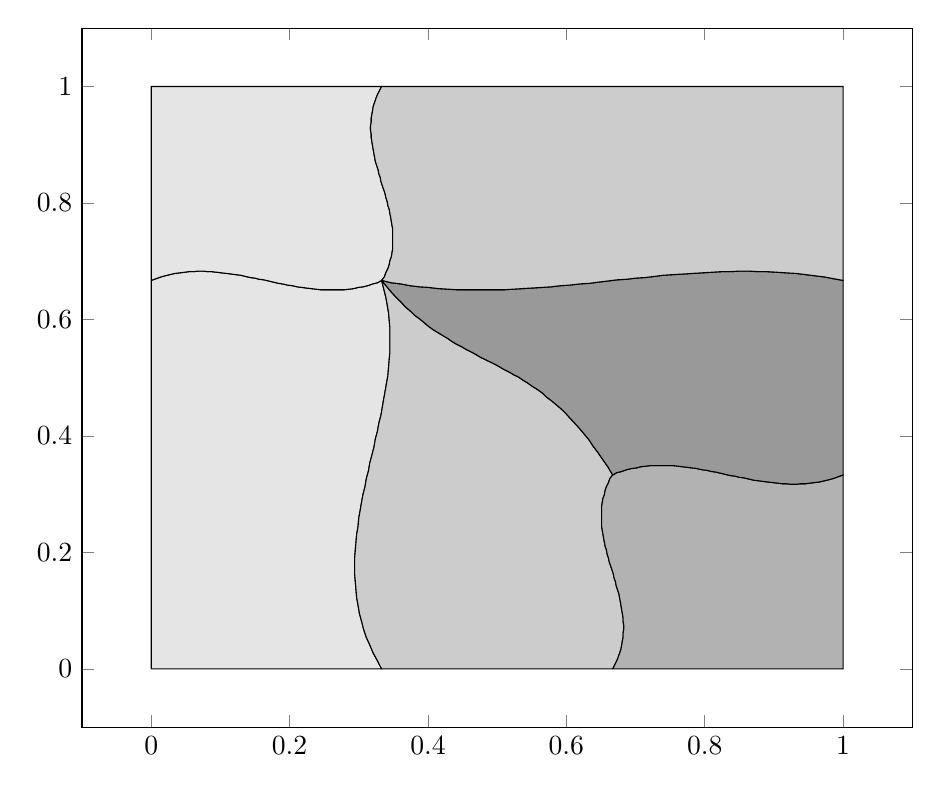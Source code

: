 \begin{tikzpicture}%
\begin{axis}[width=1\textwidth]%
\addplot[fill=gray!20] coordinates {%
(0.0,0.0)%
(0.007,0.0)%
(0.014,0.0)%
(0.02,0.0)%
(0.027,0.0)%
(0.034,0.0)%
(0.041,0.0)%
(0.048,0.0)%
(0.054,0.0)%
(0.061,0.0)%
(0.068,0.0)%
(0.075,0.0)%
(0.082,0.0)%
(0.088,0.0)%
(0.095,0.0)%
(0.102,0.0)%
(0.109,0.0)%
(0.116,0.0)%
(0.122,0.0)%
(0.129,0.0)%
(0.136,0.0)%
(0.143,0.0)%
(0.15,0.0)%
(0.156,0.0)%
(0.163,0.0)%
(0.17,0.0)%
(0.177,0.0)%
(0.184,0.0)%
(0.19,0.0)%
(0.197,0.0)%
(0.204,0.0)%
(0.211,0.0)%
(0.218,0.0)%
(0.224,0.0)%
(0.231,0.0)%
(0.238,0.0)%
(0.245,0.0)%
(0.252,0.0)%
(0.259,0.0)%
(0.265,0.0)%
(0.272,0.0)%
(0.279,0.0)%
(0.286,0.0)%
(0.293,0.0)%
(0.299,0.0)%
(0.306,0.0)%
(0.313,0.0)%
(0.32,0.0)%
(0.327,0.0)%
(0.333,0.0)%
(0.333,0.0)%
(0.327,0.014)%
(0.321,0.027)%
(0.316,0.041)%
(0.311,0.054)%
(0.307,0.068)%
(0.304,0.082)%
(0.301,0.095)%
(0.299,0.109)%
(0.297,0.122)%
(0.296,0.136)%
(0.295,0.15)%
(0.294,0.163)%
(0.294,0.177)%
(0.294,0.19)%
(0.295,0.204)%
(0.296,0.218)%
(0.297,0.231)%
(0.299,0.245)%
(0.3,0.259)%
(0.302,0.272)%
(0.304,0.286)%
(0.306,0.299)%
(0.309,0.313)%
(0.311,0.327)%
(0.314,0.34)%
(0.316,0.354)%
(0.319,0.367)%
(0.322,0.381)%
(0.324,0.395)%
(0.327,0.408)%
(0.329,0.422)%
(0.332,0.435)%
(0.334,0.449)%
(0.336,0.463)%
(0.338,0.476)%
(0.34,0.49)%
(0.342,0.503)%
(0.343,0.517)%
(0.344,0.531)%
(0.345,0.544)%
(0.345,0.558)%
(0.345,0.571)%
(0.345,0.585)%
(0.344,0.599)%
(0.343,0.612)%
(0.341,0.626)%
(0.339,0.639)%
(0.336,0.653)%
(0.333,0.667)%
(0.333,0.667)%
(0.327,0.663)%
(0.32,0.661)%
(0.313,0.658)%
(0.306,0.656)%
(0.299,0.655)%
(0.293,0.653)%
(0.286,0.652)%
(0.279,0.651)%
(0.272,0.651)%
(0.265,0.651)%
(0.259,0.651)%
(0.252,0.651)%
(0.245,0.651)%
(0.238,0.652)%
(0.231,0.653)%
(0.224,0.654)%
(0.218,0.655)%
(0.211,0.656)%
(0.204,0.658)%
(0.197,0.659)%
(0.19,0.661)%
(0.184,0.662)%
(0.177,0.664)%
(0.17,0.666)%
(0.163,0.668)%
(0.156,0.669)%
(0.15,0.671)%
(0.143,0.672)%
(0.136,0.674)%
(0.129,0.676)%
(0.122,0.677)%
(0.116,0.678)%
(0.109,0.679)%
(0.102,0.68)%
(0.095,0.681)%
(0.088,0.682)%
(0.082,0.682)%
(0.075,0.683)%
(0.068,0.683)%
(0.061,0.682)%
(0.054,0.682)%
(0.048,0.681)%
(0.041,0.68)%
(0.034,0.679)%
(0.027,0.677)%
(0.02,0.675)%
(0.014,0.673)%
(0.007,0.67)%
(0.0,0.667)%
(0.0,0.667)%
(0.0,0.653)%
(0.0,0.639)%
(0.0,0.626)%
(0.0,0.612)%
(0.0,0.599)%
(0.0,0.585)%
(0.0,0.571)%
(0.0,0.558)%
(0.0,0.544)%
(0.0,0.531)%
(0.0,0.517)%
(0.0,0.503)%
(0.0,0.49)%
(0.0,0.476)%
(0.0,0.463)%
(0.0,0.449)%
(0.0,0.435)%
(0.0,0.422)%
(0.0,0.408)%
(0.0,0.395)%
(0.0,0.381)%
(0.0,0.367)%
(0.0,0.354)%
(0.0,0.34)%
(0.0,0.327)%
(0.0,0.313)%
(0.0,0.299)%
(0.0,0.286)%
(0.0,0.272)%
(0.0,0.259)%
(0.0,0.245)%
(0.0,0.231)%
(0.0,0.218)%
(0.0,0.204)%
(0.0,0.19)%
(0.0,0.177)%
(0.0,0.163)%
(0.0,0.15)%
(0.0,0.136)%
(0.0,0.122)%
(0.0,0.109)%
(0.0,0.095)%
(0.0,0.082)%
(0.0,0.068)%
(0.0,0.054)%
(0.0,0.041)%
(0.0,0.027)%
(0.0,0.014)%
(0.0,0.0)%
};%
%
%
\addplot[fill=gray!40] coordinates {%
(0.333,0.0)%
(0.34,0.0)%
(0.347,0.0)%
(0.354,0.0)%
(0.361,0.0)%
(0.367,0.0)%
(0.374,0.0)%
(0.381,0.0)%
(0.388,0.0)%
(0.395,0.0)%
(0.401,0.0)%
(0.408,0.0)%
(0.415,0.0)%
(0.422,0.0)%
(0.429,0.0)%
(0.435,0.0)%
(0.442,0.0)%
(0.449,0.0)%
(0.456,0.0)%
(0.463,0.0)%
(0.469,0.0)%
(0.476,0.0)%
(0.483,0.0)%
(0.49,0.0)%
(0.497,0.0)%
(0.503,0.0)%
(0.51,0.0)%
(0.517,0.0)%
(0.524,0.0)%
(0.531,0.0)%
(0.537,0.0)%
(0.544,0.0)%
(0.551,0.0)%
(0.558,0.0)%
(0.565,0.0)%
(0.571,0.0)%
(0.578,0.0)%
(0.585,0.0)%
(0.592,0.0)%
(0.599,0.0)%
(0.605,0.0)%
(0.612,0.0)%
(0.619,0.0)%
(0.626,0.0)%
(0.633,0.0)%
(0.639,0.0)%
(0.646,0.0)%
(0.653,0.0)%
(0.66,0.0)%
(0.667,0.0)%
(0.667,0.0)%
(0.67,0.007)%
(0.673,0.014)%
(0.675,0.02)%
(0.677,0.027)%
(0.679,0.034)%
(0.68,0.041)%
(0.681,0.048)%
(0.682,0.054)%
(0.682,0.061)%
(0.683,0.068)%
(0.683,0.075)%
(0.682,0.082)%
(0.682,0.088)%
(0.681,0.095)%
(0.68,0.102)%
(0.679,0.109)%
(0.678,0.116)%
(0.677,0.122)%
(0.676,0.129)%
(0.674,0.136)%
(0.672,0.143)%
(0.671,0.15)%
(0.669,0.156)%
(0.668,0.163)%
(0.666,0.17)%
(0.664,0.177)%
(0.662,0.184)%
(0.661,0.19)%
(0.659,0.197)%
(0.658,0.204)%
(0.656,0.211)%
(0.655,0.218)%
(0.654,0.224)%
(0.653,0.231)%
(0.652,0.238)%
(0.651,0.245)%
(0.651,0.252)%
(0.651,0.259)%
(0.651,0.265)%
(0.651,0.272)%
(0.651,0.279)%
(0.652,0.286)%
(0.653,0.293)%
(0.655,0.299)%
(0.656,0.306)%
(0.658,0.313)%
(0.661,0.32)%
(0.663,0.327)%
(0.667,0.333)%
(0.667,0.333)%
(0.66,0.347)%
(0.653,0.359)%
(0.646,0.371)%
(0.639,0.382)%
(0.633,0.393)%
(0.626,0.403)%
(0.619,0.413)%
(0.612,0.422)%
(0.605,0.431)%
(0.599,0.439)%
(0.592,0.447)%
(0.585,0.454)%
(0.578,0.461)%
(0.571,0.467)%
(0.565,0.474)%
(0.558,0.48)%
(0.551,0.485)%
(0.544,0.491)%
(0.537,0.496)%
(0.531,0.501)%
(0.524,0.505)%
(0.517,0.51)%
(0.51,0.514)%
(0.503,0.519)%
(0.497,0.523)%
(0.49,0.527)%
(0.483,0.531)%
(0.476,0.535)%
(0.469,0.54)%
(0.463,0.544)%
(0.456,0.548)%
(0.449,0.553)%
(0.442,0.557)%
(0.435,0.562)%
(0.429,0.567)%
(0.422,0.572)%
(0.415,0.577)%
(0.408,0.582)%
(0.401,0.588)%
(0.395,0.594)%
(0.388,0.601)%
(0.381,0.607)%
(0.374,0.615)%
(0.367,0.622)%
(0.361,0.63)%
(0.354,0.638)%
(0.347,0.647)%
(0.34,0.657)%
(0.333,0.667)%
(0.333,0.667)%
(0.336,0.653)%
(0.339,0.639)%
(0.341,0.626)%
(0.343,0.612)%
(0.344,0.599)%
(0.345,0.585)%
(0.345,0.571)%
(0.345,0.558)%
(0.345,0.544)%
(0.344,0.531)%
(0.343,0.517)%
(0.342,0.503)%
(0.34,0.49)%
(0.338,0.476)%
(0.336,0.463)%
(0.334,0.449)%
(0.332,0.435)%
(0.329,0.422)%
(0.327,0.408)%
(0.324,0.395)%
(0.322,0.381)%
(0.319,0.367)%
(0.316,0.354)%
(0.314,0.34)%
(0.311,0.327)%
(0.309,0.313)%
(0.306,0.299)%
(0.304,0.286)%
(0.302,0.272)%
(0.3,0.259)%
(0.299,0.245)%
(0.297,0.231)%
(0.296,0.218)%
(0.295,0.204)%
(0.294,0.19)%
(0.294,0.177)%
(0.294,0.163)%
(0.295,0.15)%
(0.296,0.136)%
(0.297,0.122)%
(0.299,0.109)%
(0.301,0.095)%
(0.304,0.082)%
(0.307,0.068)%
(0.311,0.054)%
(0.316,0.041)%
(0.321,0.027)%
(0.327,0.014)%
(0.333,0.0)%
};%
%
%
\addplot[fill=gray!60] coordinates {%
(0.667,0.0)%
(0.673,0.0)%
(0.68,0.0)%
(0.687,0.0)%
(0.694,0.0)%
(0.701,0.0)%
(0.707,0.0)%
(0.714,0.0)%
(0.721,0.0)%
(0.728,0.0)%
(0.735,0.0)%
(0.741,0.0)%
(0.748,0.0)%
(0.755,0.0)%
(0.762,0.0)%
(0.769,0.0)%
(0.776,0.0)%
(0.782,0.0)%
(0.789,0.0)%
(0.796,0.0)%
(0.803,0.0)%
(0.81,0.0)%
(0.816,0.0)%
(0.823,0.0)%
(0.83,0.0)%
(0.837,0.0)%
(0.844,0.0)%
(0.85,0.0)%
(0.857,0.0)%
(0.864,0.0)%
(0.871,0.0)%
(0.878,0.0)%
(0.884,0.0)%
(0.891,0.0)%
(0.898,0.0)%
(0.905,0.0)%
(0.912,0.0)%
(0.918,0.0)%
(0.925,0.0)%
(0.932,0.0)%
(0.939,0.0)%
(0.946,0.0)%
(0.952,0.0)%
(0.959,0.0)%
(0.966,0.0)%
(0.973,0.0)%
(0.98,0.0)%
(0.986,0.0)%
(0.993,0.0)%
(1.0,0.0)%
(1.0,0.0)%
(1.0,0.007)%
(1.0,0.014)%
(1.0,0.02)%
(1.0,0.027)%
(1.0,0.034)%
(1.0,0.041)%
(1.0,0.048)%
(1.0,0.054)%
(1.0,0.061)%
(1.0,0.068)%
(1.0,0.075)%
(1.0,0.082)%
(1.0,0.088)%
(1.0,0.095)%
(1.0,0.102)%
(1.0,0.109)%
(1.0,0.116)%
(1.0,0.122)%
(1.0,0.129)%
(1.0,0.136)%
(1.0,0.143)%
(1.0,0.15)%
(1.0,0.156)%
(1.0,0.163)%
(1.0,0.17)%
(1.0,0.177)%
(1.0,0.184)%
(1.0,0.19)%
(1.0,0.197)%
(1.0,0.204)%
(1.0,0.211)%
(1.0,0.218)%
(1.0,0.224)%
(1.0,0.231)%
(1.0,0.238)%
(1.0,0.245)%
(1.0,0.252)%
(1.0,0.259)%
(1.0,0.265)%
(1.0,0.272)%
(1.0,0.279)%
(1.0,0.286)%
(1.0,0.293)%
(1.0,0.299)%
(1.0,0.306)%
(1.0,0.313)%
(1.0,0.32)%
(1.0,0.327)%
(1.0,0.333)%
(1.0,0.333)%
(0.993,0.33)%
(0.986,0.327)%
(0.98,0.325)%
(0.973,0.323)%
(0.966,0.321)%
(0.959,0.32)%
(0.952,0.319)%
(0.946,0.318)%
(0.939,0.318)%
(0.932,0.317)%
(0.925,0.317)%
(0.918,0.318)%
(0.912,0.318)%
(0.905,0.319)%
(0.898,0.32)%
(0.891,0.321)%
(0.884,0.322)%
(0.878,0.323)%
(0.871,0.324)%
(0.864,0.326)%
(0.857,0.328)%
(0.85,0.329)%
(0.844,0.331)%
(0.837,0.332)%
(0.83,0.334)%
(0.823,0.336)%
(0.816,0.338)%
(0.81,0.339)%
(0.803,0.341)%
(0.796,0.342)%
(0.789,0.344)%
(0.782,0.345)%
(0.776,0.346)%
(0.769,0.347)%
(0.762,0.348)%
(0.755,0.349)%
(0.748,0.349)%
(0.741,0.349)%
(0.735,0.349)%
(0.728,0.349)%
(0.721,0.349)%
(0.714,0.348)%
(0.707,0.347)%
(0.701,0.345)%
(0.694,0.344)%
(0.687,0.342)%
(0.68,0.339)%
(0.673,0.337)%
(0.667,0.333)%
(0.667,0.333)%
(0.663,0.327)%
(0.661,0.32)%
(0.658,0.313)%
(0.656,0.306)%
(0.655,0.299)%
(0.653,0.293)%
(0.652,0.286)%
(0.651,0.279)%
(0.651,0.272)%
(0.651,0.265)%
(0.651,0.259)%
(0.651,0.252)%
(0.651,0.245)%
(0.652,0.238)%
(0.653,0.231)%
(0.654,0.224)%
(0.655,0.218)%
(0.656,0.211)%
(0.658,0.204)%
(0.659,0.197)%
(0.661,0.19)%
(0.662,0.184)%
(0.664,0.177)%
(0.666,0.17)%
(0.668,0.163)%
(0.669,0.156)%
(0.671,0.15)%
(0.672,0.143)%
(0.674,0.136)%
(0.676,0.129)%
(0.677,0.122)%
(0.678,0.116)%
(0.679,0.109)%
(0.68,0.102)%
(0.681,0.095)%
(0.682,0.088)%
(0.682,0.082)%
(0.683,0.075)%
(0.683,0.068)%
(0.682,0.061)%
(0.682,0.054)%
(0.681,0.048)%
(0.68,0.041)%
(0.679,0.034)%
(0.677,0.027)%
(0.675,0.02)%
(0.673,0.014)%
(0.67,0.007)%
(0.667,0.0)%
};%
%
%
\addplot[fill=gray!80] coordinates {%
(0.667,0.333)%
(0.673,0.337)%
(0.68,0.339)%
(0.687,0.342)%
(0.694,0.344)%
(0.701,0.345)%
(0.707,0.347)%
(0.714,0.348)%
(0.721,0.349)%
(0.728,0.349)%
(0.735,0.349)%
(0.741,0.349)%
(0.748,0.349)%
(0.755,0.349)%
(0.762,0.348)%
(0.769,0.347)%
(0.776,0.346)%
(0.782,0.345)%
(0.789,0.344)%
(0.796,0.342)%
(0.803,0.341)%
(0.81,0.339)%
(0.816,0.338)%
(0.823,0.336)%
(0.83,0.334)%
(0.837,0.332)%
(0.844,0.331)%
(0.85,0.329)%
(0.857,0.328)%
(0.864,0.326)%
(0.871,0.324)%
(0.878,0.323)%
(0.884,0.322)%
(0.891,0.321)%
(0.898,0.32)%
(0.905,0.319)%
(0.912,0.318)%
(0.918,0.318)%
(0.925,0.317)%
(0.932,0.317)%
(0.939,0.318)%
(0.946,0.318)%
(0.952,0.319)%
(0.959,0.32)%
(0.966,0.321)%
(0.973,0.323)%
(0.98,0.325)%
(0.986,0.327)%
(0.993,0.33)%
(1.0,0.333)%
(1.0,0.333)%
(1.0,0.34)%
(1.0,0.347)%
(1.0,0.354)%
(1.0,0.361)%
(1.0,0.367)%
(1.0,0.374)%
(1.0,0.381)%
(1.0,0.388)%
(1.0,0.395)%
(1.0,0.401)%
(1.0,0.408)%
(1.0,0.415)%
(1.0,0.422)%
(1.0,0.429)%
(1.0,0.435)%
(1.0,0.442)%
(1.0,0.449)%
(1.0,0.456)%
(1.0,0.463)%
(1.0,0.469)%
(1.0,0.476)%
(1.0,0.483)%
(1.0,0.49)%
(1.0,0.497)%
(1.0,0.503)%
(1.0,0.51)%
(1.0,0.517)%
(1.0,0.524)%
(1.0,0.531)%
(1.0,0.537)%
(1.0,0.544)%
(1.0,0.551)%
(1.0,0.558)%
(1.0,0.565)%
(1.0,0.571)%
(1.0,0.578)%
(1.0,0.585)%
(1.0,0.592)%
(1.0,0.599)%
(1.0,0.605)%
(1.0,0.612)%
(1.0,0.619)%
(1.0,0.626)%
(1.0,0.633)%
(1.0,0.639)%
(1.0,0.646)%
(1.0,0.653)%
(1.0,0.66)%
(1.0,0.667)%
(1.0,0.667)%
(0.986,0.67)%
(0.973,0.673)%
(0.959,0.675)%
(0.946,0.677)%
(0.932,0.679)%
(0.918,0.68)%
(0.905,0.681)%
(0.891,0.682)%
(0.878,0.682)%
(0.864,0.683)%
(0.85,0.683)%
(0.837,0.682)%
(0.823,0.682)%
(0.81,0.681)%
(0.796,0.68)%
(0.782,0.679)%
(0.769,0.678)%
(0.755,0.677)%
(0.741,0.676)%
(0.728,0.674)%
(0.714,0.672)%
(0.701,0.671)%
(0.687,0.669)%
(0.673,0.668)%
(0.66,0.666)%
(0.646,0.664)%
(0.633,0.662)%
(0.619,0.661)%
(0.605,0.659)%
(0.592,0.658)%
(0.578,0.656)%
(0.565,0.655)%
(0.551,0.654)%
(0.537,0.653)%
(0.524,0.652)%
(0.51,0.651)%
(0.497,0.651)%
(0.483,0.651)%
(0.469,0.651)%
(0.456,0.651)%
(0.442,0.651)%
(0.429,0.652)%
(0.415,0.653)%
(0.401,0.655)%
(0.388,0.656)%
(0.374,0.658)%
(0.361,0.661)%
(0.347,0.663)%
(0.333,0.667)%
(0.333,0.667)%
(0.34,0.657)%
(0.347,0.647)%
(0.354,0.638)%
(0.361,0.63)%
(0.367,0.622)%
(0.374,0.615)%
(0.381,0.607)%
(0.388,0.601)%
(0.395,0.594)%
(0.401,0.588)%
(0.408,0.582)%
(0.415,0.577)%
(0.422,0.572)%
(0.429,0.567)%
(0.435,0.562)%
(0.442,0.557)%
(0.449,0.553)%
(0.456,0.548)%
(0.463,0.544)%
(0.469,0.54)%
(0.476,0.535)%
(0.483,0.531)%
(0.49,0.527)%
(0.497,0.523)%
(0.503,0.519)%
(0.51,0.514)%
(0.517,0.51)%
(0.524,0.505)%
(0.531,0.501)%
(0.537,0.496)%
(0.544,0.491)%
(0.551,0.485)%
(0.558,0.48)%
(0.565,0.474)%
(0.571,0.467)%
(0.578,0.461)%
(0.585,0.454)%
(0.592,0.447)%
(0.599,0.439)%
(0.605,0.431)%
(0.612,0.422)%
(0.619,0.413)%
(0.626,0.403)%
(0.633,0.393)%
(0.639,0.382)%
(0.646,0.371)%
(0.653,0.359)%
(0.66,0.347)%
(0.667,0.333)%
};%
%
%
\addplot[fill=gray!20] coordinates {%
(0.0,0.667)%
(0.007,0.67)%
(0.014,0.673)%
(0.02,0.675)%
(0.027,0.677)%
(0.034,0.679)%
(0.041,0.68)%
(0.048,0.681)%
(0.054,0.682)%
(0.061,0.682)%
(0.068,0.683)%
(0.075,0.683)%
(0.082,0.682)%
(0.088,0.682)%
(0.095,0.681)%
(0.102,0.68)%
(0.109,0.679)%
(0.116,0.678)%
(0.122,0.677)%
(0.129,0.676)%
(0.136,0.674)%
(0.143,0.672)%
(0.15,0.671)%
(0.156,0.669)%
(0.163,0.668)%
(0.17,0.666)%
(0.177,0.664)%
(0.184,0.662)%
(0.19,0.661)%
(0.197,0.659)%
(0.204,0.658)%
(0.211,0.656)%
(0.218,0.655)%
(0.224,0.654)%
(0.231,0.653)%
(0.238,0.652)%
(0.245,0.651)%
(0.252,0.651)%
(0.259,0.651)%
(0.265,0.651)%
(0.272,0.651)%
(0.279,0.651)%
(0.286,0.652)%
(0.293,0.653)%
(0.299,0.655)%
(0.306,0.656)%
(0.313,0.658)%
(0.32,0.661)%
(0.327,0.663)%
(0.333,0.667)%
(0.333,0.667)%
(0.337,0.673)%
(0.339,0.68)%
(0.342,0.687)%
(0.344,0.694)%
(0.345,0.701)%
(0.347,0.707)%
(0.348,0.714)%
(0.349,0.721)%
(0.349,0.728)%
(0.349,0.735)%
(0.349,0.741)%
(0.349,0.748)%
(0.349,0.755)%
(0.348,0.762)%
(0.347,0.769)%
(0.346,0.776)%
(0.345,0.782)%
(0.344,0.789)%
(0.342,0.796)%
(0.341,0.803)%
(0.339,0.81)%
(0.338,0.816)%
(0.336,0.823)%
(0.334,0.83)%
(0.332,0.837)%
(0.331,0.844)%
(0.329,0.85)%
(0.328,0.857)%
(0.326,0.864)%
(0.324,0.871)%
(0.323,0.878)%
(0.322,0.884)%
(0.321,0.891)%
(0.32,0.898)%
(0.319,0.905)%
(0.318,0.912)%
(0.318,0.918)%
(0.317,0.925)%
(0.317,0.932)%
(0.318,0.939)%
(0.318,0.946)%
(0.319,0.952)%
(0.32,0.959)%
(0.321,0.966)%
(0.323,0.973)%
(0.325,0.98)%
(0.327,0.986)%
(0.33,0.993)%
(0.333,1.0)%
(0.333,1.0)%
(0.327,1.0)%
(0.32,1.0)%
(0.313,1.0)%
(0.306,1.0)%
(0.299,1.0)%
(0.293,1.0)%
(0.286,1.0)%
(0.279,1.0)%
(0.272,1.0)%
(0.265,1.0)%
(0.259,1.0)%
(0.252,1.0)%
(0.245,1.0)%
(0.238,1.0)%
(0.231,1.0)%
(0.224,1.0)%
(0.218,1.0)%
(0.211,1.0)%
(0.204,1.0)%
(0.197,1.0)%
(0.19,1.0)%
(0.184,1.0)%
(0.177,1.0)%
(0.17,1.0)%
(0.163,1.0)%
(0.156,1.0)%
(0.15,1.0)%
(0.143,1.0)%
(0.136,1.0)%
(0.129,1.0)%
(0.122,1.0)%
(0.116,1.0)%
(0.109,1.0)%
(0.102,1.0)%
(0.095,1.0)%
(0.088,1.0)%
(0.082,1.0)%
(0.075,1.0)%
(0.068,1.0)%
(0.061,1.0)%
(0.054,1.0)%
(0.048,1.0)%
(0.041,1.0)%
(0.034,1.0)%
(0.027,1.0)%
(0.02,1.0)%
(0.014,1.0)%
(0.007,1.0)%
(0.0,1.0)%
(0.0,1.0)%
(0.0,0.993)%
(0.0,0.986)%
(0.0,0.98)%
(0.0,0.973)%
(0.0,0.966)%
(0.0,0.959)%
(0.0,0.952)%
(0.0,0.946)%
(0.0,0.939)%
(0.0,0.932)%
(0.0,0.925)%
(0.0,0.918)%
(0.0,0.912)%
(0.0,0.905)%
(0.0,0.898)%
(0.0,0.891)%
(0.0,0.884)%
(0.0,0.878)%
(0.0,0.871)%
(0.0,0.864)%
(0.0,0.857)%
(0.0,0.85)%
(0.0,0.844)%
(0.0,0.837)%
(0.0,0.83)%
(0.0,0.823)%
(0.0,0.816)%
(0.0,0.81)%
(0.0,0.803)%
(0.0,0.796)%
(0.0,0.789)%
(0.0,0.782)%
(0.0,0.776)%
(0.0,0.769)%
(0.0,0.762)%
(0.0,0.755)%
(0.0,0.748)%
(0.0,0.741)%
(0.0,0.735)%
(0.0,0.728)%
(0.0,0.721)%
(0.0,0.714)%
(0.0,0.707)%
(0.0,0.701)%
(0.0,0.694)%
(0.0,0.687)%
(0.0,0.68)%
(0.0,0.673)%
(0.0,0.667)%
};%
%
%
\addplot[fill=gray!40] coordinates {%
(0.333,0.667)%
(0.347,0.663)%
(0.361,0.661)%
(0.374,0.658)%
(0.388,0.656)%
(0.401,0.655)%
(0.415,0.653)%
(0.429,0.652)%
(0.442,0.651)%
(0.456,0.651)%
(0.469,0.651)%
(0.483,0.651)%
(0.497,0.651)%
(0.51,0.651)%
(0.524,0.652)%
(0.537,0.653)%
(0.551,0.654)%
(0.565,0.655)%
(0.578,0.656)%
(0.592,0.658)%
(0.605,0.659)%
(0.619,0.661)%
(0.633,0.662)%
(0.646,0.664)%
(0.66,0.666)%
(0.673,0.668)%
(0.687,0.669)%
(0.701,0.671)%
(0.714,0.672)%
(0.728,0.674)%
(0.741,0.676)%
(0.755,0.677)%
(0.769,0.678)%
(0.782,0.679)%
(0.796,0.68)%
(0.81,0.681)%
(0.823,0.682)%
(0.837,0.682)%
(0.85,0.683)%
(0.864,0.683)%
(0.878,0.682)%
(0.891,0.682)%
(0.905,0.681)%
(0.918,0.68)%
(0.932,0.679)%
(0.946,0.677)%
(0.959,0.675)%
(0.973,0.673)%
(0.986,0.67)%
(1.0,0.667)%
(1.0,0.667)%
(1.0,0.673)%
(1.0,0.68)%
(1.0,0.687)%
(1.0,0.694)%
(1.0,0.701)%
(1.0,0.707)%
(1.0,0.714)%
(1.0,0.721)%
(1.0,0.728)%
(1.0,0.735)%
(1.0,0.741)%
(1.0,0.748)%
(1.0,0.755)%
(1.0,0.762)%
(1.0,0.769)%
(1.0,0.776)%
(1.0,0.782)%
(1.0,0.789)%
(1.0,0.796)%
(1.0,0.803)%
(1.0,0.81)%
(1.0,0.816)%
(1.0,0.823)%
(1.0,0.83)%
(1.0,0.837)%
(1.0,0.844)%
(1.0,0.85)%
(1.0,0.857)%
(1.0,0.864)%
(1.0,0.871)%
(1.0,0.878)%
(1.0,0.884)%
(1.0,0.891)%
(1.0,0.898)%
(1.0,0.905)%
(1.0,0.912)%
(1.0,0.918)%
(1.0,0.925)%
(1.0,0.932)%
(1.0,0.939)%
(1.0,0.946)%
(1.0,0.952)%
(1.0,0.959)%
(1.0,0.966)%
(1.0,0.973)%
(1.0,0.98)%
(1.0,0.986)%
(1.0,0.993)%
(1.0,1.0)%
(1.0,1.0)%
(0.99,1.0)%
(0.979,1.0)%
(0.968,1.0)%
(0.957,1.0)%
(0.946,1.0)%
(0.934,1.0)%
(0.922,1.0)%
(0.91,1.0)%
(0.898,1.0)%
(0.885,1.0)%
(0.873,1.0)%
(0.86,1.0)%
(0.847,1.0)%
(0.834,1.0)%
(0.82,1.0)%
(0.807,1.0)%
(0.793,1.0)%
(0.78,1.0)%
(0.766,1.0)%
(0.752,1.0)%
(0.738,1.0)%
(0.723,1.0)%
(0.709,1.0)%
(0.695,1.0)%
(0.68,1.0)%
(0.666,1.0)%
(0.651,1.0)%
(0.637,1.0)%
(0.622,1.0)%
(0.607,1.0)%
(0.592,1.0)%
(0.578,1.0)%
(0.563,1.0)%
(0.548,1.0)%
(0.534,1.0)%
(0.519,1.0)%
(0.504,1.0)%
(0.49,1.0)%
(0.475,1.0)%
(0.46,1.0)%
(0.446,1.0)%
(0.431,1.0)%
(0.417,1.0)%
(0.403,1.0)%
(0.389,1.0)%
(0.375,1.0)%
(0.361,1.0)%
(0.347,1.0)%
(0.333,1.0)%
(0.333,1.0)%
(0.33,0.993)%
(0.327,0.986)%
(0.325,0.98)%
(0.323,0.973)%
(0.321,0.966)%
(0.32,0.959)%
(0.319,0.952)%
(0.318,0.946)%
(0.318,0.939)%
(0.317,0.932)%
(0.317,0.925)%
(0.318,0.918)%
(0.318,0.912)%
(0.319,0.905)%
(0.32,0.898)%
(0.321,0.891)%
(0.322,0.884)%
(0.323,0.878)%
(0.324,0.871)%
(0.326,0.864)%
(0.328,0.857)%
(0.329,0.85)%
(0.331,0.844)%
(0.332,0.837)%
(0.334,0.83)%
(0.336,0.823)%
(0.338,0.816)%
(0.339,0.81)%
(0.341,0.803)%
(0.342,0.796)%
(0.344,0.789)%
(0.345,0.782)%
(0.346,0.776)%
(0.347,0.769)%
(0.348,0.762)%
(0.349,0.755)%
(0.349,0.748)%
(0.349,0.741)%
(0.349,0.735)%
(0.349,0.728)%
(0.349,0.721)%
(0.348,0.714)%
(0.347,0.707)%
(0.345,0.701)%
(0.344,0.694)%
(0.342,0.687)%
(0.339,0.68)%
(0.337,0.673)%
(0.333,0.667)%
};%
%
%
\end{axis}%
\end{tikzpicture}%
